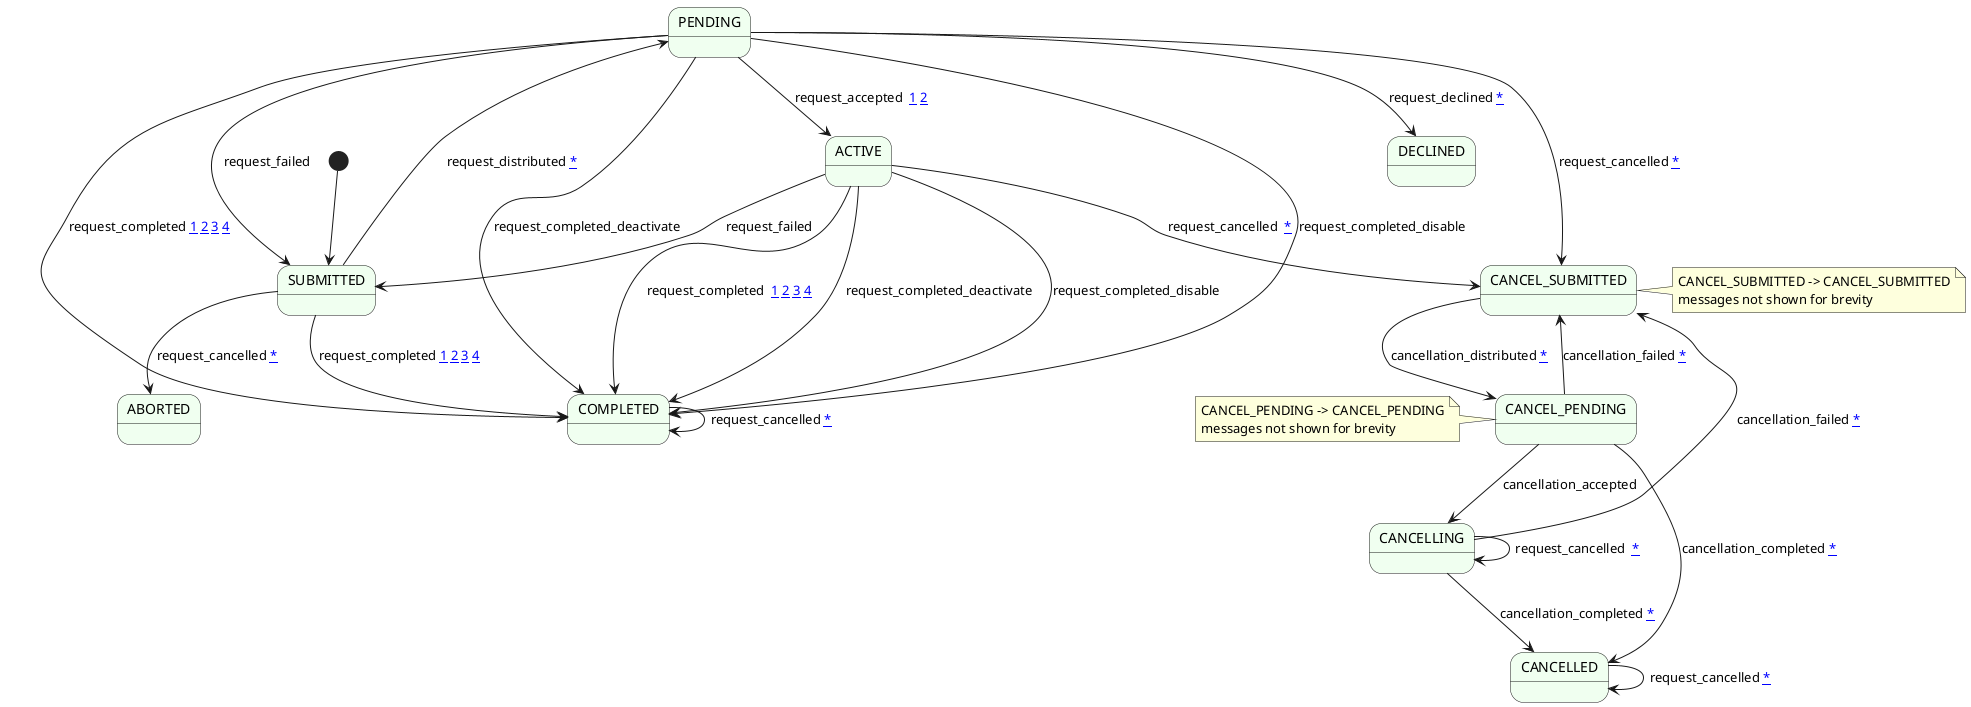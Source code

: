 @startuml
skinparam state {
    BackgroundColor HoneyDew
}

[*] --> SUBMITTED

SUBMITTED --> PENDING : request_distributed [[https://github.com/ONSdigital/rm-action-service/blob/master/src/main/java/uk/gov/ons/ctp/response/action/service/impl/ActionProcessingServiceImpl.java#L106 *]]
SUBMITTED --> COMPLETED : request_completed [[https://github.com/ONSdigital/rm-action-service/blob/master/src/main/java/uk/gov/ons/ctp/response/action/service/impl/ActionProcessingServiceImpl.java#L107 1]] [[https://github.com/ONSdigital/rm-actionexporter-service/blob/master/src/main/java/uk/gov/ons/ctp/response/action/export/message/impl/SftpServicePublisherImpl.java#L131 2]] [[https://github.com/ONSdigital/rm-actionexporter-service/blob/master/src/main/java/uk/gov/ons/ctp/response/action/export/message/impl/SftpServicePublisherImpl.java#L130 3]] [[https://github.com/ONSdigital/rm-notify-gateway/blob/master/src/main/java/uk/gov/ons/ctp/response/notify/service/impl/NotifyServiceImpl.java#L227 4]]
SUBMITTED --> ABORTED : request_cancelled [[https://github.com/ONSdigital/rm-action-service/blob/master/src/main/java/uk/gov/ons/ctp/response/action/service/impl/ActionServiceImpl.java#L109 *]]

PENDING --> SUBMITTED : request_failed
PENDING --> CANCEL_SUBMITTED : request_cancelled [[https://github.com/ONSdigital/rm-action-service/blob/master/src/main/java/uk/gov/ons/ctp/response/action/service/impl/ActionServiceImpl.java#L109 *]]
PENDING --> ACTIVE  : request_accepted  [[https://github.com/ONSdigital/rm-actionexporter-service/blob/master/src/main/java/uk/gov/ons/ctp/response/action/export/service/impl/ActionExportServiceImpl.java#L95 1]] [[https://github.com/ONSdigital/rm-notify-gateway/blob/master/src/main/java/uk/gov/ons/ctp/response/notify/message/impl/ActionInstructionReceiverImpl.java#L64 2]]
PENDING --> DECLINED : request_declined [[https://github.com/ONSdigital/rm-notify-gateway/blob/master/src/main/java/uk/gov/ons/ctp/response/notify/message/impl/ActionInstructionReceiverImpl.java#L76 *]]
PENDING --> COMPLETED : request_completed [[https://github.com/ONSdigital/rm-action-service/blob/master/src/main/java/uk/gov/ons/ctp/response/action/service/impl/ActionProcessingServiceImpl.java#L107 1]] [[https://github.com/ONSdigital/rm-actionexporter-service/blob/master/src/main/java/uk/gov/ons/ctp/response/action/export/message/impl/SftpServicePublisherImpl.java#L131 2]] [[https://github.com/ONSdigital/rm-actionexporter-service/blob/master/src/main/java/uk/gov/ons/ctp/response/action/export/message/impl/SftpServicePublisherImpl.java#L130 3]] [[https://github.com/ONSdigital/rm-notify-gateway/blob/master/src/main/java/uk/gov/ons/ctp/response/notify/service/impl/NotifyServiceImpl.java#L227 4]]
PENDING --> COMPLETED : request_completed_deactivate
PENDING --> COMPLETED : request_completed_disable

ACTIVE --> SUBMITTED : request_failed
ACTIVE --> CANCEL_SUBMITTED : request_cancelled  [[https://github.com/ONSdigital/rm-action-service/blob/master/src/main/java/uk/gov/ons/ctp/response/action/service/impl/ActionServiceImpl.java#L109 *]]
ACTIVE --> COMPLETED : request_completed  [[https://github.com/ONSdigital/rm-action-service/blob/master/src/main/java/uk/gov/ons/ctp/response/action/service/impl/ActionProcessingServiceImpl.java#L107 1]] [[https://github.com/ONSdigital/rm-actionexporter-service/blob/master/src/main/java/uk/gov/ons/ctp/response/action/export/message/impl/SftpServicePublisherImpl.java#L131 2]] [[https://github.com/ONSdigital/rm-actionexporter-service/blob/master/src/main/java/uk/gov/ons/ctp/response/action/export/message/impl/SftpServicePublisherImpl.java#L130 3]] [[https://github.com/ONSdigital/rm-notify-gateway/blob/master/src/main/java/uk/gov/ons/ctp/response/notify/service/impl/NotifyServiceImpl.java#L227 4]]
ACTIVE --> COMPLETED : request_completed_deactivate
ACTIVE --> COMPLETED : request_completed_disable

COMPLETED --> COMPLETED : request_cancelled [[https://github.com/ONSdigital/rm-action-service/blob/master/src/main/java/uk/gov/ons/ctp/response/action/service/impl/ActionServiceImpl.java#L109 *]]

' CANCEL_SUBMITTED --> CANCEL_SUBMITTED : request_cancelled
' CANCEL_SUBMITTED --> CANCEL_SUBMITTED : request_failed
' CANCEL_SUBMITTED --> CANCEL_SUBMITTED : request_accepted
' CANCEL_SUBMITTED --> CANCEL_SUBMITTED : request_declined
' CANCEL_SUBMITTED --> CANCEL_SUBMITTED : request_completed  [[https://github.com/ONSdigital/rm-action-service/blob/master/src/main/java/uk/gov/ons/ctp/response/action/service/impl/ActionProcessingServiceImpl.java#L107 1]] [[https://github.com/ONSdigital/rm-actionexporter-service/blob/master/src/main/java/uk/gov/ons/ctp/response/action/export/message/impl/SftpServicePublisherImpl.java#L131 2]] [[https://github.com/ONSdigital/rm-actionexporter-service/blob/master/src/main/java/uk/gov/ons/ctp/response/action/export/message/impl/SftpServicePublisherImpl.java#L130 3]] [[https://github.com/ONSdigital/rm-notify-gateway/blob/master/src/main/java/uk/gov/ons/ctp/response/notify/service/impl/NotifyServiceImpl.java#L227 4]]
' CANCEL_SUBMITTED --> CANCEL_SUBMITTED : request_completed_deactivate
' CANCEL_SUBMITTED --> CANCEL_SUBMITTED : request_completed_disable
CANCEL_SUBMITTED --> CANCEL_PENDING : cancellation_distributed [[https://github.com/ONSdigital/rm-action-service/blob/master/src/main/java/uk/gov/ons/ctp/response/action/service/impl/ActionProcessingServiceImpl.java#L134 *]]

note right of CANCEL_SUBMITTED
CANCEL_SUBMITTED -> CANCEL_SUBMITTED
messages not shown for brevity
end note

note left of CANCEL_PENDING
CANCEL_PENDING -> CANCEL_PENDING
messages not shown for brevity
end note

' CANCEL_PENDING --> CANCEL_PENDING : request_cancelled
' CANCEL_PENDING --> CANCEL_PENDING : request_failed
' CANCEL_PENDING --> CANCEL_PENDING : request_accepted
' CANCEL_PENDING --> CANCEL_PENDING : request_declined
' CANCEL_PENDING --> CANCEL_PENDING : request_completed
' CANCEL_PENDING --> CANCEL_PENDING : request_completed_deactivate
' CANCEL_PENDING --> CANCEL_PENDING : request_completed_disable
CANCEL_PENDING --> CANCEL_SUBMITTED : cancellation_failed [[https://github.com/ONSdigital/rm-actionexporter-service/blob/master/src/main/java/uk/gov/ons/ctp/response/action/export/service/impl/ActionExportServiceImpl.java#L121 *]]
CANCEL_PENDING --> CANCELLING : cancellation_accepted
CANCEL_PENDING --> CANCELLED : cancellation_completed [[https://github.com/ONSdigital/rm-actionexporter-service/blob/master/src/main/java/uk/gov/ons/ctp/response/action/export/service/impl/ActionExportServiceImpl.java#L121 *]]

CANCELLING --> CANCELLING : request_cancelled  [[https://github.com/ONSdigital/rm-action-service/blob/master/src/main/java/uk/gov/ons/ctp/response/action/service/impl/ActionServiceImpl.java#L109 *]]
CANCELLING --> CANCEL_SUBMITTED : cancellation_failed [[https://github.com/ONSdigital/rm-actionexporter-service/blob/master/src/main/java/uk/gov/ons/ctp/response/action/export/service/impl/ActionExportServiceImpl.java#L121 *]]
CANCELLING --> CANCELLED : cancellation_completed [[https://github.com/ONSdigital/rm-actionexporter-service/blob/master/src/main/java/uk/gov/ons/ctp/response/action/export/service/impl/ActionExportServiceImpl.java#L121 *]]

CANCELLED --> CANCELLED : request_cancelled [[https://github.com/ONSdigital/rm-action-service/blob/master/src/main/java/uk/gov/ons/ctp/response/action/service/impl/ActionServiceImpl.java#L109 *]]

@enduml